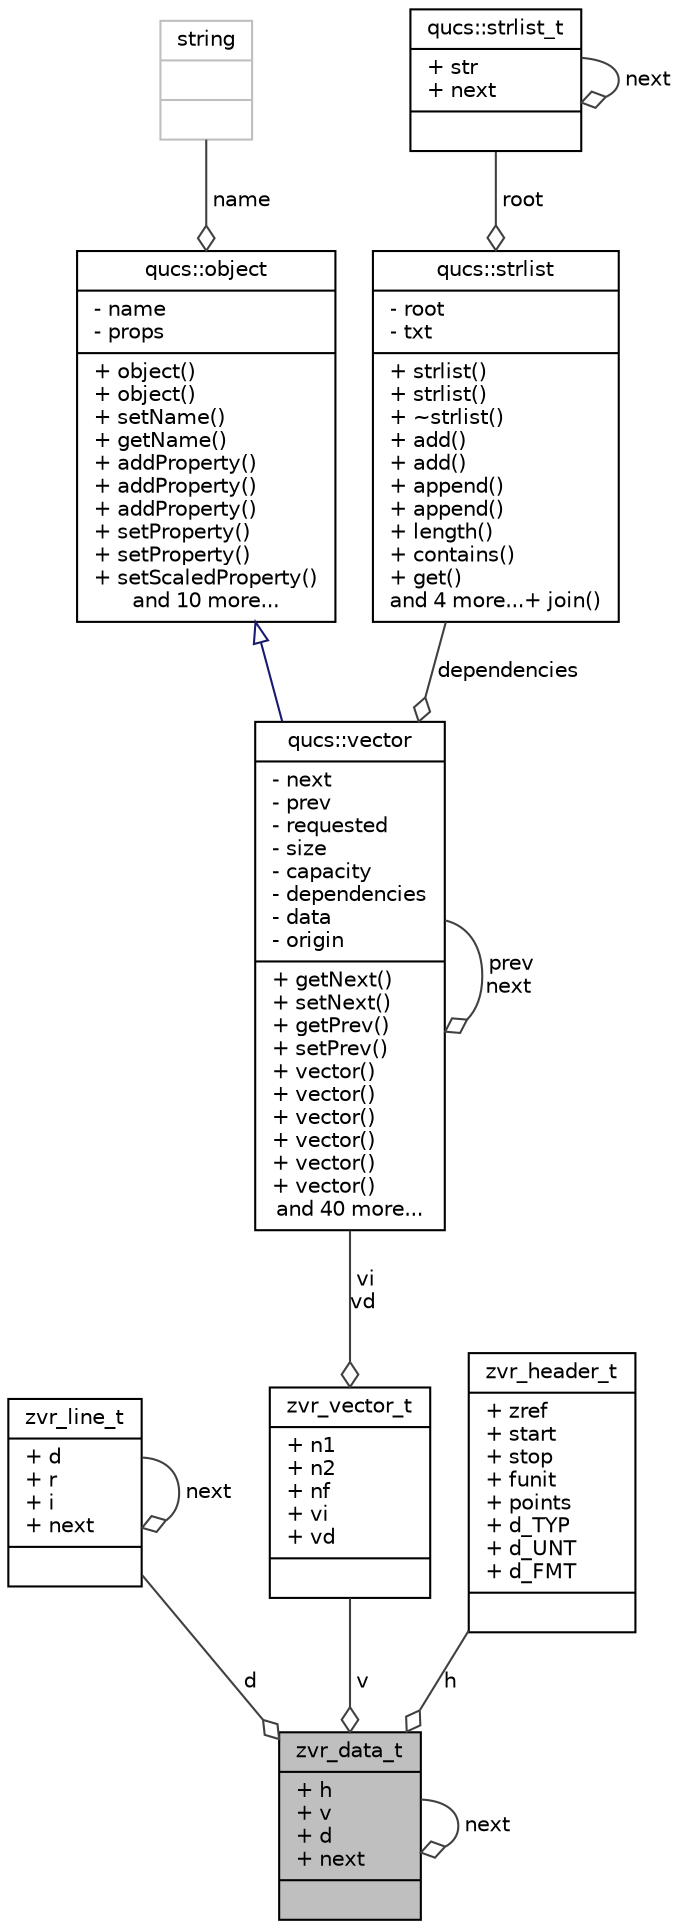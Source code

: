 digraph G
{
  edge [fontname="Helvetica",fontsize="10",labelfontname="Helvetica",labelfontsize="10"];
  node [fontname="Helvetica",fontsize="10",shape=record];
  Node1 [label="{zvr_data_t\n|+ h\l+ v\l+ d\l+ next\l|}",height=0.2,width=0.4,color="black", fillcolor="grey75", style="filled" fontcolor="black"];
  Node1 -> Node1 [color="grey25",fontsize="10",style="solid",label=" next" ,arrowhead="odiamond",fontname="Helvetica"];
  Node2 -> Node1 [color="grey25",fontsize="10",style="solid",label=" d" ,arrowhead="odiamond",fontname="Helvetica"];
  Node2 [label="{zvr_line_t\n|+ d\l+ r\l+ i\l+ next\l|}",height=0.2,width=0.4,color="black", fillcolor="white", style="filled",URL="$structzvr__line__t.html"];
  Node2 -> Node2 [color="grey25",fontsize="10",style="solid",label=" next" ,arrowhead="odiamond",fontname="Helvetica"];
  Node3 -> Node1 [color="grey25",fontsize="10",style="solid",label=" v" ,arrowhead="odiamond",fontname="Helvetica"];
  Node3 [label="{zvr_vector_t\n|+ n1\l+ n2\l+ nf\l+ vi\l+ vd\l|}",height=0.2,width=0.4,color="black", fillcolor="white", style="filled",URL="$structzvr__vector__t.html"];
  Node4 -> Node3 [color="grey25",fontsize="10",style="solid",label=" vi\nvd" ,arrowhead="odiamond",fontname="Helvetica"];
  Node4 [label="{qucs::vector\n|- next\l- prev\l- requested\l- size\l- capacity\l- dependencies\l- data\l- origin\l|+ getNext()\l+ setNext()\l+ getPrev()\l+ setPrev()\l+ vector()\l+ vector()\l+ vector()\l+ vector()\l+ vector()\l+ vector()\land 40 more...}",height=0.2,width=0.4,color="black", fillcolor="white", style="filled",URL="$classqucs_1_1vector.html"];
  Node5 -> Node4 [dir="back",color="midnightblue",fontsize="10",style="solid",arrowtail="onormal",fontname="Helvetica"];
  Node5 [label="{qucs::object\n|- name\l- props\l|+ object()\l+ object()\l+ setName()\l+ getName()\l+ addProperty()\l+ addProperty()\l+ addProperty()\l+ setProperty()\l+ setProperty()\l+ setScaledProperty()\land 10 more...}",height=0.2,width=0.4,color="black", fillcolor="white", style="filled",URL="$classqucs_1_1object.html",tooltip="generic object class."];
  Node6 -> Node5 [color="grey25",fontsize="10",style="solid",label=" name" ,arrowhead="odiamond",fontname="Helvetica"];
  Node6 [label="{string\n||}",height=0.2,width=0.4,color="grey75", fillcolor="white", style="filled"];
  Node7 -> Node4 [color="grey25",fontsize="10",style="solid",label=" dependencies" ,arrowhead="odiamond",fontname="Helvetica"];
  Node7 [label="{qucs::strlist\n|- root\l- txt\l|+ strlist()\l+ strlist()\l+ ~strlist()\l+ add()\l+ add()\l+ append()\l+ append()\l+ length()\l+ contains()\l+ get()\land 4 more...+ join()\l}",height=0.2,width=0.4,color="black", fillcolor="white", style="filled",URL="$classqucs_1_1strlist.html"];
  Node8 -> Node7 [color="grey25",fontsize="10",style="solid",label=" root" ,arrowhead="odiamond",fontname="Helvetica"];
  Node8 [label="{qucs::strlist_t\n|+ str\l+ next\l|}",height=0.2,width=0.4,color="black", fillcolor="white", style="filled",URL="$structqucs_1_1strlist__t.html"];
  Node8 -> Node8 [color="grey25",fontsize="10",style="solid",label=" next" ,arrowhead="odiamond",fontname="Helvetica"];
  Node4 -> Node4 [color="grey25",fontsize="10",style="solid",label=" prev\nnext" ,arrowhead="odiamond",fontname="Helvetica"];
  Node9 -> Node1 [color="grey25",fontsize="10",style="solid",label=" h" ,arrowhead="odiamond",fontname="Helvetica"];
  Node9 [label="{zvr_header_t\n|+ zref\l+ start\l+ stop\l+ funit\l+ points\l+ d_TYP\l+ d_UNT\l+ d_FMT\l|}",height=0.2,width=0.4,color="black", fillcolor="white", style="filled",URL="$structzvr__header__t.html"];
}
